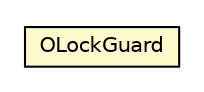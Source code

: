 #!/usr/local/bin/dot
#
# Class diagram 
# Generated by UMLGraph version R5_6-24-gf6e263 (http://www.umlgraph.org/)
#

digraph G {
	edge [fontname="Helvetica",fontsize=10,labelfontname="Helvetica",labelfontsize=10];
	node [fontname="Helvetica",fontsize=10,shape=plaintext];
	nodesep=0.25;
	ranksep=0.5;
	// com.orientechnologies.orient.server.distributed.impl.lock.OLockGuard
	c4460151 [label=<<table title="com.orientechnologies.orient.server.distributed.impl.lock.OLockGuard" border="0" cellborder="1" cellspacing="0" cellpadding="2" port="p" bgcolor="lemonChiffon" href="./OLockGuard.html">
		<tr><td><table border="0" cellspacing="0" cellpadding="1">
<tr><td align="center" balign="center"> OLockGuard </td></tr>
		</table></td></tr>
		</table>>, URL="./OLockGuard.html", fontname="Helvetica", fontcolor="black", fontsize=10.0];
}

